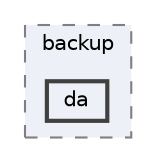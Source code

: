 digraph "resources/lang/vendor/backup/da"
{
 // LATEX_PDF_SIZE
  bgcolor="transparent";
  edge [fontname=Helvetica,fontsize=10,labelfontname=Helvetica,labelfontsize=10];
  node [fontname=Helvetica,fontsize=10,shape=box,height=0.2,width=0.4];
  compound=true
  subgraph clusterdir_57578f4ecb69cb9972077bef8fcc0dec {
    graph [ bgcolor="#edf0f7", pencolor="grey50", label="backup", fontname=Helvetica,fontsize=10 style="filled,dashed", URL="dir_57578f4ecb69cb9972077bef8fcc0dec.html",tooltip=""]
  dir_7e1a9e4e2566ab9067a3ce70f833b8ae [label="da", fillcolor="#edf0f7", color="grey25", style="filled,bold", URL="dir_7e1a9e4e2566ab9067a3ce70f833b8ae.html",tooltip=""];
  }
}
